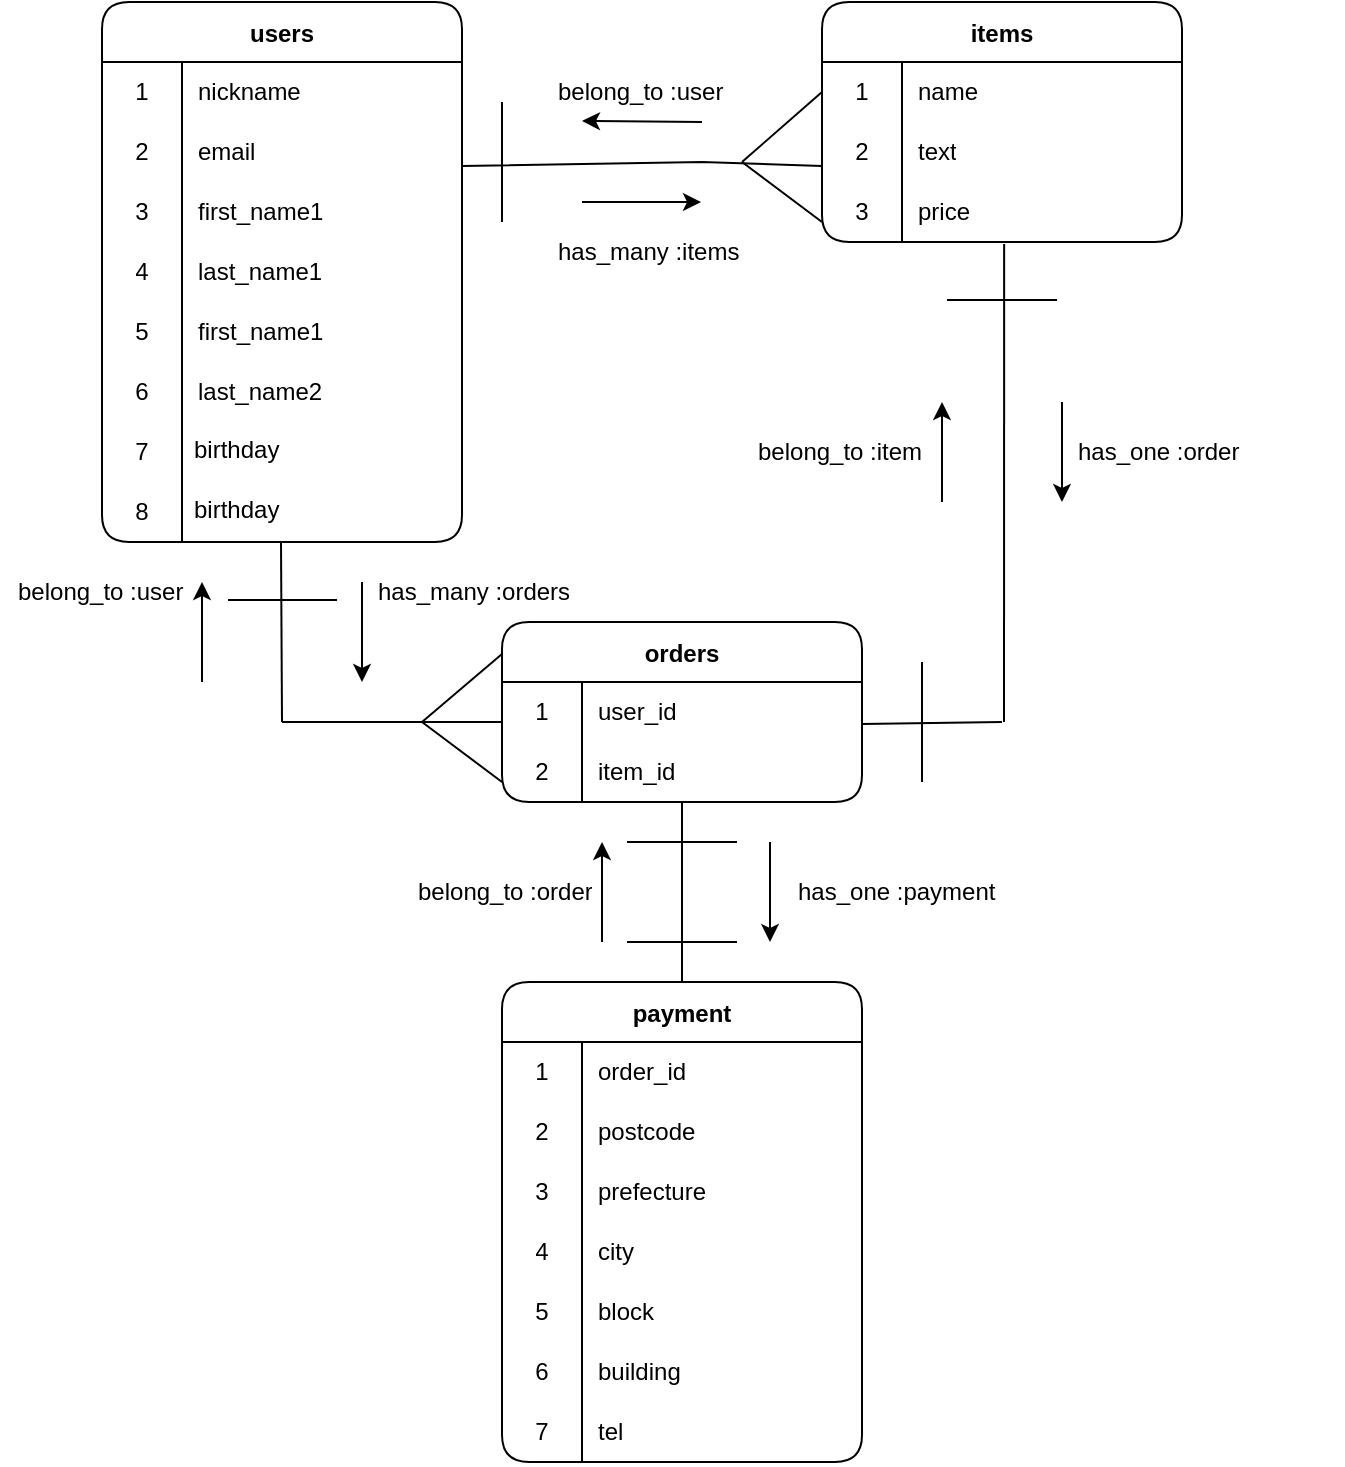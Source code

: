 <mxfile>
    <diagram id="-APTYQFPQfMh9TnQ5iep" name="ページ1">
        <mxGraphModel dx="736" dy="629" grid="1" gridSize="10" guides="1" tooltips="1" connect="1" arrows="1" fold="1" page="1" pageScale="1" pageWidth="827" pageHeight="1169" math="0" shadow="0">
            <root>
                <mxCell id="0"/>
                <mxCell id="1" parent="0"/>
                <mxCell id="8meQ_E5Mosg4vpfIL91c-1" value="users" style="shape=table;startSize=30;container=1;collapsible=0;childLayout=tableLayout;fixedRows=1;rowLines=0;fontStyle=1;rounded=1;" vertex="1" parent="1">
                    <mxGeometry x="80" y="40" width="180" height="270" as="geometry"/>
                </mxCell>
                <mxCell id="8meQ_E5Mosg4vpfIL91c-2" value="" style="shape=tableRow;horizontal=0;startSize=0;swimlaneHead=0;swimlaneBody=0;top=0;left=0;bottom=0;right=0;collapsible=0;dropTarget=0;fillColor=none;points=[[0,0.5],[1,0.5]];portConstraint=eastwest;rounded=1;" vertex="1" parent="8meQ_E5Mosg4vpfIL91c-1">
                    <mxGeometry y="30" width="180" height="30" as="geometry"/>
                </mxCell>
                <mxCell id="8meQ_E5Mosg4vpfIL91c-3" value="1" style="shape=partialRectangle;html=1;whiteSpace=wrap;connectable=0;fillColor=none;top=0;left=0;bottom=0;right=0;overflow=hidden;pointerEvents=1;rounded=1;" vertex="1" parent="8meQ_E5Mosg4vpfIL91c-2">
                    <mxGeometry width="40" height="30" as="geometry">
                        <mxRectangle width="40" height="30" as="alternateBounds"/>
                    </mxGeometry>
                </mxCell>
                <mxCell id="8meQ_E5Mosg4vpfIL91c-4" value="nickname" style="shape=partialRectangle;html=1;whiteSpace=wrap;connectable=0;fillColor=none;top=0;left=0;bottom=0;right=0;align=left;spacingLeft=6;overflow=hidden;rounded=1;" vertex="1" parent="8meQ_E5Mosg4vpfIL91c-2">
                    <mxGeometry x="40" width="140" height="30" as="geometry">
                        <mxRectangle width="140" height="30" as="alternateBounds"/>
                    </mxGeometry>
                </mxCell>
                <mxCell id="8meQ_E5Mosg4vpfIL91c-5" value="" style="shape=tableRow;horizontal=0;startSize=0;swimlaneHead=0;swimlaneBody=0;top=0;left=0;bottom=0;right=0;collapsible=0;dropTarget=0;fillColor=none;points=[[0,0.5],[1,0.5]];portConstraint=eastwest;rounded=1;" vertex="1" parent="8meQ_E5Mosg4vpfIL91c-1">
                    <mxGeometry y="60" width="180" height="30" as="geometry"/>
                </mxCell>
                <mxCell id="8meQ_E5Mosg4vpfIL91c-6" value="2" style="shape=partialRectangle;html=1;whiteSpace=wrap;connectable=0;fillColor=none;top=0;left=0;bottom=0;right=0;overflow=hidden;rounded=1;" vertex="1" parent="8meQ_E5Mosg4vpfIL91c-5">
                    <mxGeometry width="40" height="30" as="geometry">
                        <mxRectangle width="40" height="30" as="alternateBounds"/>
                    </mxGeometry>
                </mxCell>
                <mxCell id="8meQ_E5Mosg4vpfIL91c-7" value="email" style="shape=partialRectangle;html=1;whiteSpace=wrap;connectable=0;fillColor=none;top=0;left=0;bottom=0;right=0;align=left;spacingLeft=6;overflow=hidden;rounded=1;" vertex="1" parent="8meQ_E5Mosg4vpfIL91c-5">
                    <mxGeometry x="40" width="140" height="30" as="geometry">
                        <mxRectangle width="140" height="30" as="alternateBounds"/>
                    </mxGeometry>
                </mxCell>
                <mxCell id="8meQ_E5Mosg4vpfIL91c-8" value="" style="shape=tableRow;horizontal=0;startSize=0;swimlaneHead=0;swimlaneBody=0;top=0;left=0;bottom=0;right=0;collapsible=0;dropTarget=0;fillColor=none;points=[[0,0.5],[1,0.5]];portConstraint=eastwest;rounded=1;" vertex="1" parent="8meQ_E5Mosg4vpfIL91c-1">
                    <mxGeometry y="90" width="180" height="30" as="geometry"/>
                </mxCell>
                <mxCell id="8meQ_E5Mosg4vpfIL91c-9" value="3" style="shape=partialRectangle;html=1;whiteSpace=wrap;connectable=0;fillColor=none;top=0;left=0;bottom=0;right=0;overflow=hidden;rounded=1;" vertex="1" parent="8meQ_E5Mosg4vpfIL91c-8">
                    <mxGeometry width="40" height="30" as="geometry">
                        <mxRectangle width="40" height="30" as="alternateBounds"/>
                    </mxGeometry>
                </mxCell>
                <mxCell id="8meQ_E5Mosg4vpfIL91c-10" value="first_name1" style="shape=partialRectangle;html=1;whiteSpace=wrap;connectable=0;fillColor=none;top=0;left=0;bottom=0;right=0;align=left;spacingLeft=6;overflow=hidden;rounded=1;" vertex="1" parent="8meQ_E5Mosg4vpfIL91c-8">
                    <mxGeometry x="40" width="140" height="30" as="geometry">
                        <mxRectangle width="140" height="30" as="alternateBounds"/>
                    </mxGeometry>
                </mxCell>
                <mxCell id="8meQ_E5Mosg4vpfIL91c-35" value="birthday" style="text;strokeColor=none;fillColor=none;spacingLeft=4;spacingRight=4;overflow=hidden;rotatable=0;points=[[0,0.5],[1,0.5]];portConstraint=eastwest;fontSize=12;rounded=1;" vertex="1" parent="1">
                    <mxGeometry x="120" y="250" width="140" height="30" as="geometry"/>
                </mxCell>
                <mxCell id="8meQ_E5Mosg4vpfIL91c-38" value="last_name1" style="shape=partialRectangle;html=1;whiteSpace=wrap;connectable=0;fillColor=none;top=0;left=0;bottom=0;right=0;align=left;spacingLeft=6;overflow=hidden;rounded=1;" vertex="1" parent="1">
                    <mxGeometry x="120" y="160" width="140" height="30" as="geometry">
                        <mxRectangle width="140" height="30" as="alternateBounds"/>
                    </mxGeometry>
                </mxCell>
                <mxCell id="8meQ_E5Mosg4vpfIL91c-39" value="first_name1" style="shape=partialRectangle;html=1;whiteSpace=wrap;connectable=0;fillColor=none;top=0;left=0;bottom=0;right=0;align=left;spacingLeft=6;overflow=hidden;rounded=1;" vertex="1" parent="1">
                    <mxGeometry x="120" y="190" width="140" height="30" as="geometry">
                        <mxRectangle width="140" height="30" as="alternateBounds"/>
                    </mxGeometry>
                </mxCell>
                <mxCell id="8meQ_E5Mosg4vpfIL91c-40" value="last_name2" style="shape=partialRectangle;html=1;whiteSpace=wrap;connectable=0;fillColor=none;top=0;left=0;bottom=0;right=0;align=left;spacingLeft=6;overflow=hidden;rounded=1;" vertex="1" parent="1">
                    <mxGeometry x="120" y="220" width="140" height="30" as="geometry">
                        <mxRectangle width="140" height="30" as="alternateBounds"/>
                    </mxGeometry>
                </mxCell>
                <mxCell id="8meQ_E5Mosg4vpfIL91c-41" value="" style="line;strokeWidth=1;direction=south;html=1;spacing=0;fontSize=12;rounded=1;" vertex="1" parent="1">
                    <mxGeometry x="110" y="160" width="20" height="150" as="geometry"/>
                </mxCell>
                <mxCell id="8meQ_E5Mosg4vpfIL91c-42" value="4" style="shape=partialRectangle;html=1;whiteSpace=wrap;connectable=0;fillColor=none;top=0;left=0;bottom=0;right=0;overflow=hidden;rounded=1;" vertex="1" parent="1">
                    <mxGeometry x="80" y="160" width="40" height="30" as="geometry">
                        <mxRectangle width="40" height="30" as="alternateBounds"/>
                    </mxGeometry>
                </mxCell>
                <mxCell id="8meQ_E5Mosg4vpfIL91c-43" value="5" style="shape=partialRectangle;html=1;whiteSpace=wrap;connectable=0;fillColor=none;top=0;left=0;bottom=0;right=0;overflow=hidden;rounded=1;" vertex="1" parent="1">
                    <mxGeometry x="80" y="190" width="40" height="30" as="geometry">
                        <mxRectangle width="40" height="30" as="alternateBounds"/>
                    </mxGeometry>
                </mxCell>
                <mxCell id="8meQ_E5Mosg4vpfIL91c-44" value="6" style="shape=partialRectangle;html=1;whiteSpace=wrap;connectable=0;fillColor=none;top=0;left=0;bottom=0;right=0;overflow=hidden;rounded=1;" vertex="1" parent="1">
                    <mxGeometry x="80" y="220" width="40" height="30" as="geometry">
                        <mxRectangle width="40" height="30" as="alternateBounds"/>
                    </mxGeometry>
                </mxCell>
                <mxCell id="8meQ_E5Mosg4vpfIL91c-45" value="7" style="shape=partialRectangle;html=1;whiteSpace=wrap;connectable=0;fillColor=none;top=0;left=0;bottom=0;right=0;overflow=hidden;rounded=1;" vertex="1" parent="1">
                    <mxGeometry x="80" y="250" width="40" height="30" as="geometry">
                        <mxRectangle width="40" height="30" as="alternateBounds"/>
                    </mxGeometry>
                </mxCell>
                <mxCell id="8meQ_E5Mosg4vpfIL91c-59" value="" style="group;rounded=1;" vertex="1" connectable="0" parent="1">
                    <mxGeometry x="440" y="40" width="180" height="120" as="geometry"/>
                </mxCell>
                <mxCell id="8meQ_E5Mosg4vpfIL91c-46" value="items" style="shape=table;startSize=30;container=1;collapsible=0;childLayout=tableLayout;fixedRows=1;rowLines=0;fontStyle=1;rounded=1;" vertex="1" parent="8meQ_E5Mosg4vpfIL91c-59">
                    <mxGeometry width="180" height="120" as="geometry"/>
                </mxCell>
                <mxCell id="8meQ_E5Mosg4vpfIL91c-47" value="" style="shape=tableRow;horizontal=0;startSize=0;swimlaneHead=0;swimlaneBody=0;top=0;left=0;bottom=0;right=0;collapsible=0;dropTarget=0;fillColor=none;points=[[0,0.5],[1,0.5]];portConstraint=eastwest;rounded=1;" vertex="1" parent="8meQ_E5Mosg4vpfIL91c-46">
                    <mxGeometry y="30" width="180" height="30" as="geometry"/>
                </mxCell>
                <mxCell id="8meQ_E5Mosg4vpfIL91c-48" value="1" style="shape=partialRectangle;html=1;whiteSpace=wrap;connectable=0;fillColor=none;top=0;left=0;bottom=0;right=0;overflow=hidden;pointerEvents=1;rounded=1;" vertex="1" parent="8meQ_E5Mosg4vpfIL91c-47">
                    <mxGeometry width="40" height="30" as="geometry">
                        <mxRectangle width="40" height="30" as="alternateBounds"/>
                    </mxGeometry>
                </mxCell>
                <mxCell id="8meQ_E5Mosg4vpfIL91c-49" value="name" style="shape=partialRectangle;html=1;whiteSpace=wrap;connectable=0;fillColor=none;top=0;left=0;bottom=0;right=0;align=left;spacingLeft=6;overflow=hidden;rounded=1;" vertex="1" parent="8meQ_E5Mosg4vpfIL91c-47">
                    <mxGeometry x="40" width="140" height="30" as="geometry">
                        <mxRectangle width="140" height="30" as="alternateBounds"/>
                    </mxGeometry>
                </mxCell>
                <mxCell id="8meQ_E5Mosg4vpfIL91c-50" value="" style="shape=tableRow;horizontal=0;startSize=0;swimlaneHead=0;swimlaneBody=0;top=0;left=0;bottom=0;right=0;collapsible=0;dropTarget=0;fillColor=none;points=[[0,0.5],[1,0.5]];portConstraint=eastwest;rounded=1;" vertex="1" parent="8meQ_E5Mosg4vpfIL91c-46">
                    <mxGeometry y="60" width="180" height="30" as="geometry"/>
                </mxCell>
                <mxCell id="8meQ_E5Mosg4vpfIL91c-51" value="2" style="shape=partialRectangle;html=1;whiteSpace=wrap;connectable=0;fillColor=none;top=0;left=0;bottom=0;right=0;overflow=hidden;rounded=1;" vertex="1" parent="8meQ_E5Mosg4vpfIL91c-50">
                    <mxGeometry width="40" height="30" as="geometry">
                        <mxRectangle width="40" height="30" as="alternateBounds"/>
                    </mxGeometry>
                </mxCell>
                <mxCell id="8meQ_E5Mosg4vpfIL91c-52" value="text" style="shape=partialRectangle;html=1;whiteSpace=wrap;connectable=0;fillColor=none;top=0;left=0;bottom=0;right=0;align=left;spacingLeft=6;overflow=hidden;rounded=1;" vertex="1" parent="8meQ_E5Mosg4vpfIL91c-50">
                    <mxGeometry x="40" width="140" height="30" as="geometry">
                        <mxRectangle width="140" height="30" as="alternateBounds"/>
                    </mxGeometry>
                </mxCell>
                <mxCell id="8meQ_E5Mosg4vpfIL91c-53" value="" style="shape=tableRow;horizontal=0;startSize=0;swimlaneHead=0;swimlaneBody=0;top=0;left=0;bottom=0;right=0;collapsible=0;dropTarget=0;fillColor=none;points=[[0,0.5],[1,0.5]];portConstraint=eastwest;rounded=1;" vertex="1" parent="8meQ_E5Mosg4vpfIL91c-46">
                    <mxGeometry y="90" width="180" height="30" as="geometry"/>
                </mxCell>
                <mxCell id="8meQ_E5Mosg4vpfIL91c-54" value="3" style="shape=partialRectangle;html=1;whiteSpace=wrap;connectable=0;fillColor=none;top=0;left=0;bottom=0;right=0;overflow=hidden;rounded=1;" vertex="1" parent="8meQ_E5Mosg4vpfIL91c-53">
                    <mxGeometry width="40" height="30" as="geometry">
                        <mxRectangle width="40" height="30" as="alternateBounds"/>
                    </mxGeometry>
                </mxCell>
                <mxCell id="8meQ_E5Mosg4vpfIL91c-55" value="price" style="shape=partialRectangle;html=1;whiteSpace=wrap;connectable=0;fillColor=none;top=0;left=0;bottom=0;right=0;align=left;spacingLeft=6;overflow=hidden;rounded=1;" vertex="1" parent="8meQ_E5Mosg4vpfIL91c-53">
                    <mxGeometry x="40" width="140" height="30" as="geometry">
                        <mxRectangle width="140" height="30" as="alternateBounds"/>
                    </mxGeometry>
                </mxCell>
                <mxCell id="8meQ_E5Mosg4vpfIL91c-58" value="" style="line;strokeWidth=1;direction=south;html=1;spacing=0;fontSize=12;rounded=1;" vertex="1" parent="8meQ_E5Mosg4vpfIL91c-59">
                    <mxGeometry x="30" y="60" width="20" height="15" as="geometry"/>
                </mxCell>
                <mxCell id="8meQ_E5Mosg4vpfIL91c-133" value="" style="line;strokeWidth=1;direction=south;html=1;fontSize=12;rounded=1;" vertex="1" parent="8meQ_E5Mosg4vpfIL91c-59">
                    <mxGeometry x="35" y="75" width="10" height="15" as="geometry"/>
                </mxCell>
                <mxCell id="8meQ_E5Mosg4vpfIL91c-159" value="" style="endArrow=none;html=1;rounded=1;entryX=0;entryY=0.5;entryDx=0;entryDy=0;" edge="1" parent="8meQ_E5Mosg4vpfIL91c-59" target="8meQ_E5Mosg4vpfIL91c-47">
                    <mxGeometry relative="1" as="geometry">
                        <mxPoint x="-40" y="80" as="sourcePoint"/>
                        <mxPoint x="120" y="50" as="targetPoint"/>
                    </mxGeometry>
                </mxCell>
                <mxCell id="8meQ_E5Mosg4vpfIL91c-60" value="orders" style="shape=table;startSize=30;container=1;collapsible=0;childLayout=tableLayout;fixedRows=1;rowLines=0;fontStyle=1;rounded=1;" vertex="1" parent="1">
                    <mxGeometry x="280" y="350" width="180" height="90" as="geometry"/>
                </mxCell>
                <mxCell id="8meQ_E5Mosg4vpfIL91c-61" value="" style="shape=tableRow;horizontal=0;startSize=0;swimlaneHead=0;swimlaneBody=0;top=0;left=0;bottom=0;right=0;collapsible=0;dropTarget=0;fillColor=none;points=[[0,0.5],[1,0.5]];portConstraint=eastwest;rounded=1;" vertex="1" parent="8meQ_E5Mosg4vpfIL91c-60">
                    <mxGeometry y="30" width="180" height="30" as="geometry"/>
                </mxCell>
                <mxCell id="8meQ_E5Mosg4vpfIL91c-62" value="1" style="shape=partialRectangle;html=1;whiteSpace=wrap;connectable=0;fillColor=none;top=0;left=0;bottom=0;right=0;overflow=hidden;pointerEvents=1;rounded=1;" vertex="1" parent="8meQ_E5Mosg4vpfIL91c-61">
                    <mxGeometry width="40" height="30" as="geometry">
                        <mxRectangle width="40" height="30" as="alternateBounds"/>
                    </mxGeometry>
                </mxCell>
                <mxCell id="8meQ_E5Mosg4vpfIL91c-63" value="user_id" style="shape=partialRectangle;html=1;whiteSpace=wrap;connectable=0;fillColor=none;top=0;left=0;bottom=0;right=0;align=left;spacingLeft=6;overflow=hidden;rounded=1;" vertex="1" parent="8meQ_E5Mosg4vpfIL91c-61">
                    <mxGeometry x="40" width="140" height="30" as="geometry">
                        <mxRectangle width="140" height="30" as="alternateBounds"/>
                    </mxGeometry>
                </mxCell>
                <mxCell id="8meQ_E5Mosg4vpfIL91c-64" value="" style="shape=tableRow;horizontal=0;startSize=0;swimlaneHead=0;swimlaneBody=0;top=0;left=0;bottom=0;right=0;collapsible=0;dropTarget=0;fillColor=none;points=[[0,0.5],[1,0.5]];portConstraint=eastwest;rounded=1;" vertex="1" parent="8meQ_E5Mosg4vpfIL91c-60">
                    <mxGeometry y="60" width="180" height="30" as="geometry"/>
                </mxCell>
                <mxCell id="8meQ_E5Mosg4vpfIL91c-65" value="2" style="shape=partialRectangle;html=1;whiteSpace=wrap;connectable=0;fillColor=none;top=0;left=0;bottom=0;right=0;overflow=hidden;rounded=1;" vertex="1" parent="8meQ_E5Mosg4vpfIL91c-64">
                    <mxGeometry width="40" height="30" as="geometry">
                        <mxRectangle width="40" height="30" as="alternateBounds"/>
                    </mxGeometry>
                </mxCell>
                <mxCell id="8meQ_E5Mosg4vpfIL91c-66" value="item_id" style="shape=partialRectangle;html=1;whiteSpace=wrap;connectable=0;fillColor=none;top=0;left=0;bottom=0;right=0;align=left;spacingLeft=6;overflow=hidden;rounded=1;" vertex="1" parent="8meQ_E5Mosg4vpfIL91c-64">
                    <mxGeometry x="40" width="140" height="30" as="geometry">
                        <mxRectangle width="140" height="30" as="alternateBounds"/>
                    </mxGeometry>
                </mxCell>
                <mxCell id="8meQ_E5Mosg4vpfIL91c-73" value="" style="shape=tableRow;horizontal=0;startSize=0;swimlaneHead=0;swimlaneBody=0;top=0;left=0;bottom=0;right=0;collapsible=0;dropTarget=0;fillColor=none;points=[[0,0.5],[1,0.5]];portConstraint=eastwest;rounded=1;" vertex="1" parent="1">
                    <mxGeometry x="440" y="530" width="180" height="30" as="geometry"/>
                </mxCell>
                <mxCell id="8meQ_E5Mosg4vpfIL91c-76" value="" style="shape=tableRow;horizontal=0;startSize=0;swimlaneHead=0;swimlaneBody=0;top=0;left=0;bottom=0;right=0;collapsible=0;dropTarget=0;fillColor=none;points=[[0,0.5],[1,0.5]];portConstraint=eastwest;rounded=1;" vertex="1" parent="1">
                    <mxGeometry x="440" y="560" width="180" height="30" as="geometry"/>
                </mxCell>
                <mxCell id="8meQ_E5Mosg4vpfIL91c-158" value="" style="endArrow=none;html=1;rounded=1;" edge="1" parent="1">
                    <mxGeometry relative="1" as="geometry">
                        <mxPoint x="170" y="400" as="sourcePoint"/>
                        <mxPoint x="169.5" y="310" as="targetPoint"/>
                    </mxGeometry>
                </mxCell>
                <mxCell id="8meQ_E5Mosg4vpfIL91c-160" value="" style="endArrow=none;html=1;rounded=1;" edge="1" parent="1">
                    <mxGeometry relative="1" as="geometry">
                        <mxPoint x="400" y="120" as="sourcePoint"/>
                        <mxPoint x="440" y="150" as="targetPoint"/>
                    </mxGeometry>
                </mxCell>
                <mxCell id="8meQ_E5Mosg4vpfIL91c-163" value="" style="endArrow=none;html=1;rounded=1;entryX=0;entryY=0.667;entryDx=0;entryDy=0;entryPerimeter=0;" edge="1" parent="1" target="8meQ_E5Mosg4vpfIL91c-61">
                    <mxGeometry relative="1" as="geometry">
                        <mxPoint x="170" y="400" as="sourcePoint"/>
                        <mxPoint x="230" y="400" as="targetPoint"/>
                    </mxGeometry>
                </mxCell>
                <mxCell id="8meQ_E5Mosg4vpfIL91c-164" value="birthday" style="text;strokeColor=none;fillColor=none;spacingLeft=4;spacingRight=4;overflow=hidden;rotatable=0;points=[[0,0.5],[1,0.5]];portConstraint=eastwest;fontSize=12;rounded=1;" vertex="1" parent="1">
                    <mxGeometry x="120" y="280" width="140" height="30" as="geometry"/>
                </mxCell>
                <mxCell id="8meQ_E5Mosg4vpfIL91c-165" value="8" style="shape=partialRectangle;html=1;whiteSpace=wrap;connectable=0;fillColor=none;top=0;left=0;bottom=0;right=0;overflow=hidden;rounded=1;" vertex="1" parent="1">
                    <mxGeometry x="80" y="280" width="40" height="30" as="geometry">
                        <mxRectangle width="40" height="30" as="alternateBounds"/>
                    </mxGeometry>
                </mxCell>
                <mxCell id="8meQ_E5Mosg4vpfIL91c-166" value="" style="endArrow=none;html=1;rounded=0;entryX=0;entryY=0.733;entryDx=0;entryDy=0;entryPerimeter=0;" edge="1" parent="1" target="8meQ_E5Mosg4vpfIL91c-50">
                    <mxGeometry width="50" height="50" relative="1" as="geometry">
                        <mxPoint x="260" y="122" as="sourcePoint"/>
                        <mxPoint x="410" y="210" as="targetPoint"/>
                        <Array as="points">
                            <mxPoint x="380" y="120"/>
                        </Array>
                    </mxGeometry>
                </mxCell>
                <mxCell id="8meQ_E5Mosg4vpfIL91c-170" value="payment" style="shape=table;startSize=30;container=1;collapsible=0;childLayout=tableLayout;fixedRows=1;rowLines=0;fontStyle=1;rounded=1;" vertex="1" parent="1">
                    <mxGeometry x="280" y="530" width="180" height="240" as="geometry"/>
                </mxCell>
                <mxCell id="8meQ_E5Mosg4vpfIL91c-171" value="" style="shape=tableRow;horizontal=0;startSize=0;swimlaneHead=0;swimlaneBody=0;top=0;left=0;bottom=0;right=0;collapsible=0;dropTarget=0;fillColor=none;points=[[0,0.5],[1,0.5]];portConstraint=eastwest;rounded=1;" vertex="1" parent="8meQ_E5Mosg4vpfIL91c-170">
                    <mxGeometry y="30" width="180" height="30" as="geometry"/>
                </mxCell>
                <mxCell id="8meQ_E5Mosg4vpfIL91c-172" value="1" style="shape=partialRectangle;html=1;whiteSpace=wrap;connectable=0;fillColor=none;top=0;left=0;bottom=0;right=0;overflow=hidden;pointerEvents=1;rounded=1;" vertex="1" parent="8meQ_E5Mosg4vpfIL91c-171">
                    <mxGeometry width="40" height="30" as="geometry">
                        <mxRectangle width="40" height="30" as="alternateBounds"/>
                    </mxGeometry>
                </mxCell>
                <mxCell id="8meQ_E5Mosg4vpfIL91c-173" value="order_id" style="shape=partialRectangle;html=1;whiteSpace=wrap;connectable=0;fillColor=none;top=0;left=0;bottom=0;right=0;align=left;spacingLeft=6;overflow=hidden;rounded=1;" vertex="1" parent="8meQ_E5Mosg4vpfIL91c-171">
                    <mxGeometry x="40" width="140" height="30" as="geometry">
                        <mxRectangle width="140" height="30" as="alternateBounds"/>
                    </mxGeometry>
                </mxCell>
                <mxCell id="8meQ_E5Mosg4vpfIL91c-174" value="" style="shape=tableRow;horizontal=0;startSize=0;swimlaneHead=0;swimlaneBody=0;top=0;left=0;bottom=0;right=0;collapsible=0;dropTarget=0;fillColor=none;points=[[0,0.5],[1,0.5]];portConstraint=eastwest;rounded=1;" vertex="1" parent="8meQ_E5Mosg4vpfIL91c-170">
                    <mxGeometry y="60" width="180" height="30" as="geometry"/>
                </mxCell>
                <mxCell id="8meQ_E5Mosg4vpfIL91c-175" value="2" style="shape=partialRectangle;html=1;whiteSpace=wrap;connectable=0;fillColor=none;top=0;left=0;bottom=0;right=0;overflow=hidden;rounded=1;" vertex="1" parent="8meQ_E5Mosg4vpfIL91c-174">
                    <mxGeometry width="40" height="30" as="geometry">
                        <mxRectangle width="40" height="30" as="alternateBounds"/>
                    </mxGeometry>
                </mxCell>
                <mxCell id="8meQ_E5Mosg4vpfIL91c-176" value="postcode" style="shape=partialRectangle;html=1;whiteSpace=wrap;connectable=0;fillColor=none;top=0;left=0;bottom=0;right=0;align=left;spacingLeft=6;overflow=hidden;rounded=1;" vertex="1" parent="8meQ_E5Mosg4vpfIL91c-174">
                    <mxGeometry x="40" width="140" height="30" as="geometry">
                        <mxRectangle width="140" height="30" as="alternateBounds"/>
                    </mxGeometry>
                </mxCell>
                <mxCell id="8meQ_E5Mosg4vpfIL91c-177" value="" style="shape=tableRow;horizontal=0;startSize=0;swimlaneHead=0;swimlaneBody=0;top=0;left=0;bottom=0;right=0;collapsible=0;dropTarget=0;fillColor=none;points=[[0,0.5],[1,0.5]];portConstraint=eastwest;rounded=1;" vertex="1" parent="8meQ_E5Mosg4vpfIL91c-170">
                    <mxGeometry y="90" width="180" height="30" as="geometry"/>
                </mxCell>
                <mxCell id="8meQ_E5Mosg4vpfIL91c-178" value="3" style="shape=partialRectangle;html=1;whiteSpace=wrap;connectable=0;fillColor=none;top=0;left=0;bottom=0;right=0;overflow=hidden;rounded=1;" vertex="1" parent="8meQ_E5Mosg4vpfIL91c-177">
                    <mxGeometry width="40" height="30" as="geometry">
                        <mxRectangle width="40" height="30" as="alternateBounds"/>
                    </mxGeometry>
                </mxCell>
                <mxCell id="8meQ_E5Mosg4vpfIL91c-179" value="prefecture" style="shape=partialRectangle;html=1;whiteSpace=wrap;connectable=0;fillColor=none;top=0;left=0;bottom=0;right=0;align=left;spacingLeft=6;overflow=hidden;rounded=1;" vertex="1" parent="8meQ_E5Mosg4vpfIL91c-177">
                    <mxGeometry x="40" width="140" height="30" as="geometry">
                        <mxRectangle width="140" height="30" as="alternateBounds"/>
                    </mxGeometry>
                </mxCell>
                <mxCell id="8meQ_E5Mosg4vpfIL91c-183" value="" style="endArrow=none;html=1;rounded=1;entryX=0.506;entryY=1.033;entryDx=0;entryDy=0;entryPerimeter=0;" edge="1" parent="1" target="8meQ_E5Mosg4vpfIL91c-53">
                    <mxGeometry relative="1" as="geometry">
                        <mxPoint x="531" y="400" as="sourcePoint"/>
                        <mxPoint x="559.5" y="210" as="targetPoint"/>
                    </mxGeometry>
                </mxCell>
                <mxCell id="8meQ_E5Mosg4vpfIL91c-184" value="" style="endArrow=none;html=1;rounded=1;" edge="1" parent="1">
                    <mxGeometry relative="1" as="geometry">
                        <mxPoint x="460" y="400.99" as="sourcePoint"/>
                        <mxPoint x="530" y="400" as="targetPoint"/>
                    </mxGeometry>
                </mxCell>
                <mxCell id="8meQ_E5Mosg4vpfIL91c-185" value="" style="endArrow=none;html=1;rounded=0;" edge="1" parent="1">
                    <mxGeometry width="50" height="50" relative="1" as="geometry">
                        <mxPoint x="143" y="339" as="sourcePoint"/>
                        <mxPoint x="197.5" y="339" as="targetPoint"/>
                    </mxGeometry>
                </mxCell>
                <mxCell id="8meQ_E5Mosg4vpfIL91c-186" value="" style="endArrow=none;html=1;rounded=0;" edge="1" parent="1">
                    <mxGeometry width="50" height="50" relative="1" as="geometry">
                        <mxPoint x="502.5" y="189" as="sourcePoint"/>
                        <mxPoint x="557.5" y="189" as="targetPoint"/>
                    </mxGeometry>
                </mxCell>
                <mxCell id="8meQ_E5Mosg4vpfIL91c-189" value="" style="endArrow=none;html=1;rounded=1;" edge="1" parent="1">
                    <mxGeometry relative="1" as="geometry">
                        <mxPoint x="240" y="400" as="sourcePoint"/>
                        <mxPoint x="280" y="430" as="targetPoint"/>
                    </mxGeometry>
                </mxCell>
                <mxCell id="8meQ_E5Mosg4vpfIL91c-190" value="" style="endArrow=none;html=1;rounded=0;entryX=0;entryY=0.178;entryDx=0;entryDy=0;entryPerimeter=0;" edge="1" parent="1" target="8meQ_E5Mosg4vpfIL91c-60">
                    <mxGeometry width="50" height="50" relative="1" as="geometry">
                        <mxPoint x="240" y="400" as="sourcePoint"/>
                        <mxPoint x="410" y="350" as="targetPoint"/>
                    </mxGeometry>
                </mxCell>
                <mxCell id="8meQ_E5Mosg4vpfIL91c-191" value="" style="endArrow=none;html=1;rounded=0;" edge="1" parent="1">
                    <mxGeometry width="50" height="50" relative="1" as="geometry">
                        <mxPoint x="490" y="430" as="sourcePoint"/>
                        <mxPoint x="490" y="370" as="targetPoint"/>
                    </mxGeometry>
                </mxCell>
                <mxCell id="8meQ_E5Mosg4vpfIL91c-192" value="city" style="shape=partialRectangle;html=1;whiteSpace=wrap;connectable=0;fillColor=none;top=0;left=0;bottom=0;right=0;align=left;spacingLeft=6;overflow=hidden;rounded=1;" vertex="1" parent="1">
                    <mxGeometry x="320" y="650" width="140" height="30" as="geometry">
                        <mxRectangle width="140" height="30" as="alternateBounds"/>
                    </mxGeometry>
                </mxCell>
                <mxCell id="8meQ_E5Mosg4vpfIL91c-193" value="block" style="shape=partialRectangle;html=1;whiteSpace=wrap;connectable=0;fillColor=none;top=0;left=0;bottom=0;right=0;align=left;spacingLeft=6;overflow=hidden;rounded=1;" vertex="1" parent="1">
                    <mxGeometry x="320" y="680" width="140" height="30" as="geometry">
                        <mxRectangle width="140" height="30" as="alternateBounds"/>
                    </mxGeometry>
                </mxCell>
                <mxCell id="8meQ_E5Mosg4vpfIL91c-194" value="building" style="shape=partialRectangle;html=1;whiteSpace=wrap;connectable=0;fillColor=none;top=0;left=0;bottom=0;right=0;align=left;spacingLeft=6;overflow=hidden;rounded=1;" vertex="1" parent="1">
                    <mxGeometry x="320" y="710" width="140" height="30" as="geometry">
                        <mxRectangle width="140" height="30" as="alternateBounds"/>
                    </mxGeometry>
                </mxCell>
                <mxCell id="8meQ_E5Mosg4vpfIL91c-195" value="tel" style="shape=partialRectangle;html=1;whiteSpace=wrap;connectable=0;fillColor=none;top=0;left=0;bottom=0;right=0;align=left;spacingLeft=6;overflow=hidden;rounded=1;" vertex="1" parent="1">
                    <mxGeometry x="320" y="740" width="140" height="30" as="geometry">
                        <mxRectangle width="140" height="30" as="alternateBounds"/>
                    </mxGeometry>
                </mxCell>
                <mxCell id="8meQ_E5Mosg4vpfIL91c-197" value="" style="endArrow=none;html=1;rounded=0;strokeWidth=1;" edge="1" parent="1">
                    <mxGeometry width="50" height="50" relative="1" as="geometry">
                        <mxPoint x="320" y="770" as="sourcePoint"/>
                        <mxPoint x="320" y="630" as="targetPoint"/>
                    </mxGeometry>
                </mxCell>
                <mxCell id="8meQ_E5Mosg4vpfIL91c-198" value="4" style="shape=partialRectangle;html=1;whiteSpace=wrap;connectable=0;fillColor=none;top=0;left=0;bottom=0;right=0;overflow=hidden;rounded=1;" vertex="1" parent="1">
                    <mxGeometry x="280" y="650" width="40" height="30" as="geometry">
                        <mxRectangle width="40" height="30" as="alternateBounds"/>
                    </mxGeometry>
                </mxCell>
                <mxCell id="8meQ_E5Mosg4vpfIL91c-199" value="5" style="shape=partialRectangle;html=1;whiteSpace=wrap;connectable=0;fillColor=none;top=0;left=0;bottom=0;right=0;overflow=hidden;rounded=1;" vertex="1" parent="1">
                    <mxGeometry x="280" y="680" width="40" height="30" as="geometry">
                        <mxRectangle width="40" height="30" as="alternateBounds"/>
                    </mxGeometry>
                </mxCell>
                <mxCell id="8meQ_E5Mosg4vpfIL91c-200" value="6" style="shape=partialRectangle;html=1;whiteSpace=wrap;connectable=0;fillColor=none;top=0;left=0;bottom=0;right=0;overflow=hidden;rounded=1;" vertex="1" parent="1">
                    <mxGeometry x="280" y="710" width="40" height="30" as="geometry">
                        <mxRectangle width="40" height="30" as="alternateBounds"/>
                    </mxGeometry>
                </mxCell>
                <mxCell id="8meQ_E5Mosg4vpfIL91c-201" value="7" style="shape=partialRectangle;html=1;whiteSpace=wrap;connectable=0;fillColor=none;top=0;left=0;bottom=0;right=0;overflow=hidden;rounded=1;" vertex="1" parent="1">
                    <mxGeometry x="280" y="740" width="40" height="30" as="geometry">
                        <mxRectangle width="40" height="30" as="alternateBounds"/>
                    </mxGeometry>
                </mxCell>
                <mxCell id="8meQ_E5Mosg4vpfIL91c-202" value="" style="endArrow=none;html=1;rounded=0;strokeWidth=1;exitX=0.5;exitY=0;exitDx=0;exitDy=0;" edge="1" parent="1" source="8meQ_E5Mosg4vpfIL91c-170" target="8meQ_E5Mosg4vpfIL91c-64">
                    <mxGeometry width="50" height="50" relative="1" as="geometry">
                        <mxPoint x="360" y="510" as="sourcePoint"/>
                        <mxPoint x="410" y="460" as="targetPoint"/>
                    </mxGeometry>
                </mxCell>
                <mxCell id="8meQ_E5Mosg4vpfIL91c-203" value="" style="endArrow=none;html=1;rounded=0;" edge="1" parent="1">
                    <mxGeometry width="50" height="50" relative="1" as="geometry">
                        <mxPoint x="342.5" y="460" as="sourcePoint"/>
                        <mxPoint x="397.5" y="460" as="targetPoint"/>
                    </mxGeometry>
                </mxCell>
                <mxCell id="8meQ_E5Mosg4vpfIL91c-204" value="" style="endArrow=none;html=1;rounded=0;" edge="1" parent="1">
                    <mxGeometry width="50" height="50" relative="1" as="geometry">
                        <mxPoint x="342.5" y="510" as="sourcePoint"/>
                        <mxPoint x="397.5" y="510" as="targetPoint"/>
                    </mxGeometry>
                </mxCell>
                <mxCell id="8meQ_E5Mosg4vpfIL91c-205" value="" style="endArrow=none;html=1;rounded=0;" edge="1" parent="1">
                    <mxGeometry width="50" height="50" relative="1" as="geometry">
                        <mxPoint x="280" y="150" as="sourcePoint"/>
                        <mxPoint x="280" y="90" as="targetPoint"/>
                    </mxGeometry>
                </mxCell>
                <mxCell id="8meQ_E5Mosg4vpfIL91c-206" value="" style="endArrow=classic;html=1;rounded=0;strokeWidth=1;" edge="1" parent="1">
                    <mxGeometry width="50" height="50" relative="1" as="geometry">
                        <mxPoint x="210" y="330" as="sourcePoint"/>
                        <mxPoint x="210" y="380" as="targetPoint"/>
                    </mxGeometry>
                </mxCell>
                <mxCell id="8meQ_E5Mosg4vpfIL91c-207" value="" style="endArrow=classic;html=1;rounded=0;strokeWidth=1;" edge="1" parent="1">
                    <mxGeometry width="50" height="50" relative="1" as="geometry">
                        <mxPoint x="560" y="240" as="sourcePoint"/>
                        <mxPoint x="560" y="290" as="targetPoint"/>
                    </mxGeometry>
                </mxCell>
                <mxCell id="8meQ_E5Mosg4vpfIL91c-208" value="" style="endArrow=classic;html=1;rounded=0;strokeWidth=1;" edge="1" parent="1">
                    <mxGeometry width="50" height="50" relative="1" as="geometry">
                        <mxPoint x="414" y="460" as="sourcePoint"/>
                        <mxPoint x="414" y="510" as="targetPoint"/>
                    </mxGeometry>
                </mxCell>
                <mxCell id="8meQ_E5Mosg4vpfIL91c-210" value="" style="endArrow=classic;html=1;rounded=0;strokeWidth=1;" edge="1" parent="1">
                    <mxGeometry width="50" height="50" relative="1" as="geometry">
                        <mxPoint x="500" y="290" as="sourcePoint"/>
                        <mxPoint x="500" y="240" as="targetPoint"/>
                    </mxGeometry>
                </mxCell>
                <mxCell id="8meQ_E5Mosg4vpfIL91c-211" value="" style="endArrow=classic;html=1;rounded=0;strokeWidth=1;" edge="1" parent="1">
                    <mxGeometry width="50" height="50" relative="1" as="geometry">
                        <mxPoint x="130" y="380" as="sourcePoint"/>
                        <mxPoint x="130" y="330" as="targetPoint"/>
                    </mxGeometry>
                </mxCell>
                <mxCell id="8meQ_E5Mosg4vpfIL91c-212" value="" style="endArrow=classic;html=1;rounded=0;strokeWidth=1;" edge="1" parent="1">
                    <mxGeometry width="50" height="50" relative="1" as="geometry">
                        <mxPoint x="330" y="510" as="sourcePoint"/>
                        <mxPoint x="330" y="460" as="targetPoint"/>
                    </mxGeometry>
                </mxCell>
                <mxCell id="8meQ_E5Mosg4vpfIL91c-213" value="" style="endArrow=classic;html=1;rounded=0;strokeWidth=1;" edge="1" parent="1">
                    <mxGeometry width="50" height="50" relative="1" as="geometry">
                        <mxPoint x="320" y="140" as="sourcePoint"/>
                        <mxPoint x="379.5" y="140" as="targetPoint"/>
                    </mxGeometry>
                </mxCell>
                <mxCell id="8meQ_E5Mosg4vpfIL91c-214" value="" style="endArrow=classic;html=1;rounded=0;strokeWidth=1;" edge="1" parent="1">
                    <mxGeometry width="50" height="50" relative="1" as="geometry">
                        <mxPoint x="380" y="100" as="sourcePoint"/>
                        <mxPoint x="320" y="99.5" as="targetPoint"/>
                    </mxGeometry>
                </mxCell>
                <mxCell id="8meQ_E5Mosg4vpfIL91c-215" value="belong_to :user" style="shape=partialRectangle;html=1;whiteSpace=wrap;connectable=0;fillColor=none;top=0;left=0;bottom=0;right=0;align=left;spacingLeft=6;overflow=hidden;rounded=1;" vertex="1" parent="1">
                    <mxGeometry x="300" y="70" width="140" height="30" as="geometry">
                        <mxRectangle width="140" height="30" as="alternateBounds"/>
                    </mxGeometry>
                </mxCell>
                <mxCell id="8meQ_E5Mosg4vpfIL91c-216" value="has_many :items" style="shape=partialRectangle;html=1;whiteSpace=wrap;connectable=0;fillColor=none;top=0;left=0;bottom=0;right=0;align=left;spacingLeft=6;overflow=hidden;rounded=1;" vertex="1" parent="1">
                    <mxGeometry x="300" y="150" width="140" height="30" as="geometry">
                        <mxRectangle width="140" height="30" as="alternateBounds"/>
                    </mxGeometry>
                </mxCell>
                <mxCell id="8meQ_E5Mosg4vpfIL91c-217" value="belong_to :item" style="shape=partialRectangle;html=1;whiteSpace=wrap;connectable=0;fillColor=none;top=0;left=0;bottom=0;right=0;align=left;spacingLeft=6;overflow=hidden;rounded=1;" vertex="1" parent="1">
                    <mxGeometry x="400" y="250" width="140" height="30" as="geometry">
                        <mxRectangle width="140" height="30" as="alternateBounds"/>
                    </mxGeometry>
                </mxCell>
                <mxCell id="8meQ_E5Mosg4vpfIL91c-218" value="belong_to :user" style="shape=partialRectangle;html=1;whiteSpace=wrap;connectable=0;fillColor=none;top=0;left=0;bottom=0;right=0;align=left;spacingLeft=6;overflow=hidden;rounded=1;" vertex="1" parent="1">
                    <mxGeometry x="30" y="320" width="140" height="30" as="geometry">
                        <mxRectangle width="140" height="30" as="alternateBounds"/>
                    </mxGeometry>
                </mxCell>
                <mxCell id="8meQ_E5Mosg4vpfIL91c-219" value="has_many :orders" style="shape=partialRectangle;html=1;whiteSpace=wrap;connectable=0;fillColor=none;top=0;left=0;bottom=0;right=0;align=left;spacingLeft=6;overflow=hidden;rounded=1;" vertex="1" parent="1">
                    <mxGeometry x="210" y="320" width="140" height="30" as="geometry">
                        <mxRectangle width="140" height="30" as="alternateBounds"/>
                    </mxGeometry>
                </mxCell>
                <mxCell id="8meQ_E5Mosg4vpfIL91c-220" value="has_one :order" style="shape=partialRectangle;html=1;whiteSpace=wrap;connectable=0;fillColor=none;top=0;left=0;bottom=0;right=0;align=left;spacingLeft=6;overflow=hidden;rounded=1;" vertex="1" parent="1">
                    <mxGeometry x="560" y="250" width="140" height="30" as="geometry">
                        <mxRectangle width="140" height="30" as="alternateBounds"/>
                    </mxGeometry>
                </mxCell>
                <mxCell id="8meQ_E5Mosg4vpfIL91c-221" value="has_one :payment" style="shape=partialRectangle;html=1;whiteSpace=wrap;connectable=0;fillColor=none;top=0;left=0;bottom=0;right=0;align=left;spacingLeft=6;overflow=hidden;rounded=1;" vertex="1" parent="1">
                    <mxGeometry x="420" y="470" width="140" height="30" as="geometry">
                        <mxRectangle width="140" height="30" as="alternateBounds"/>
                    </mxGeometry>
                </mxCell>
                <mxCell id="8meQ_E5Mosg4vpfIL91c-223" value="belong_to :order" style="shape=partialRectangle;html=1;whiteSpace=wrap;connectable=0;fillColor=none;top=0;left=0;bottom=0;right=0;align=left;spacingLeft=6;overflow=hidden;rounded=1;" vertex="1" parent="1">
                    <mxGeometry x="230" y="470" width="140" height="30" as="geometry">
                        <mxRectangle width="140" height="30" as="alternateBounds"/>
                    </mxGeometry>
                </mxCell>
            </root>
        </mxGraphModel>
    </diagram>
</mxfile>
